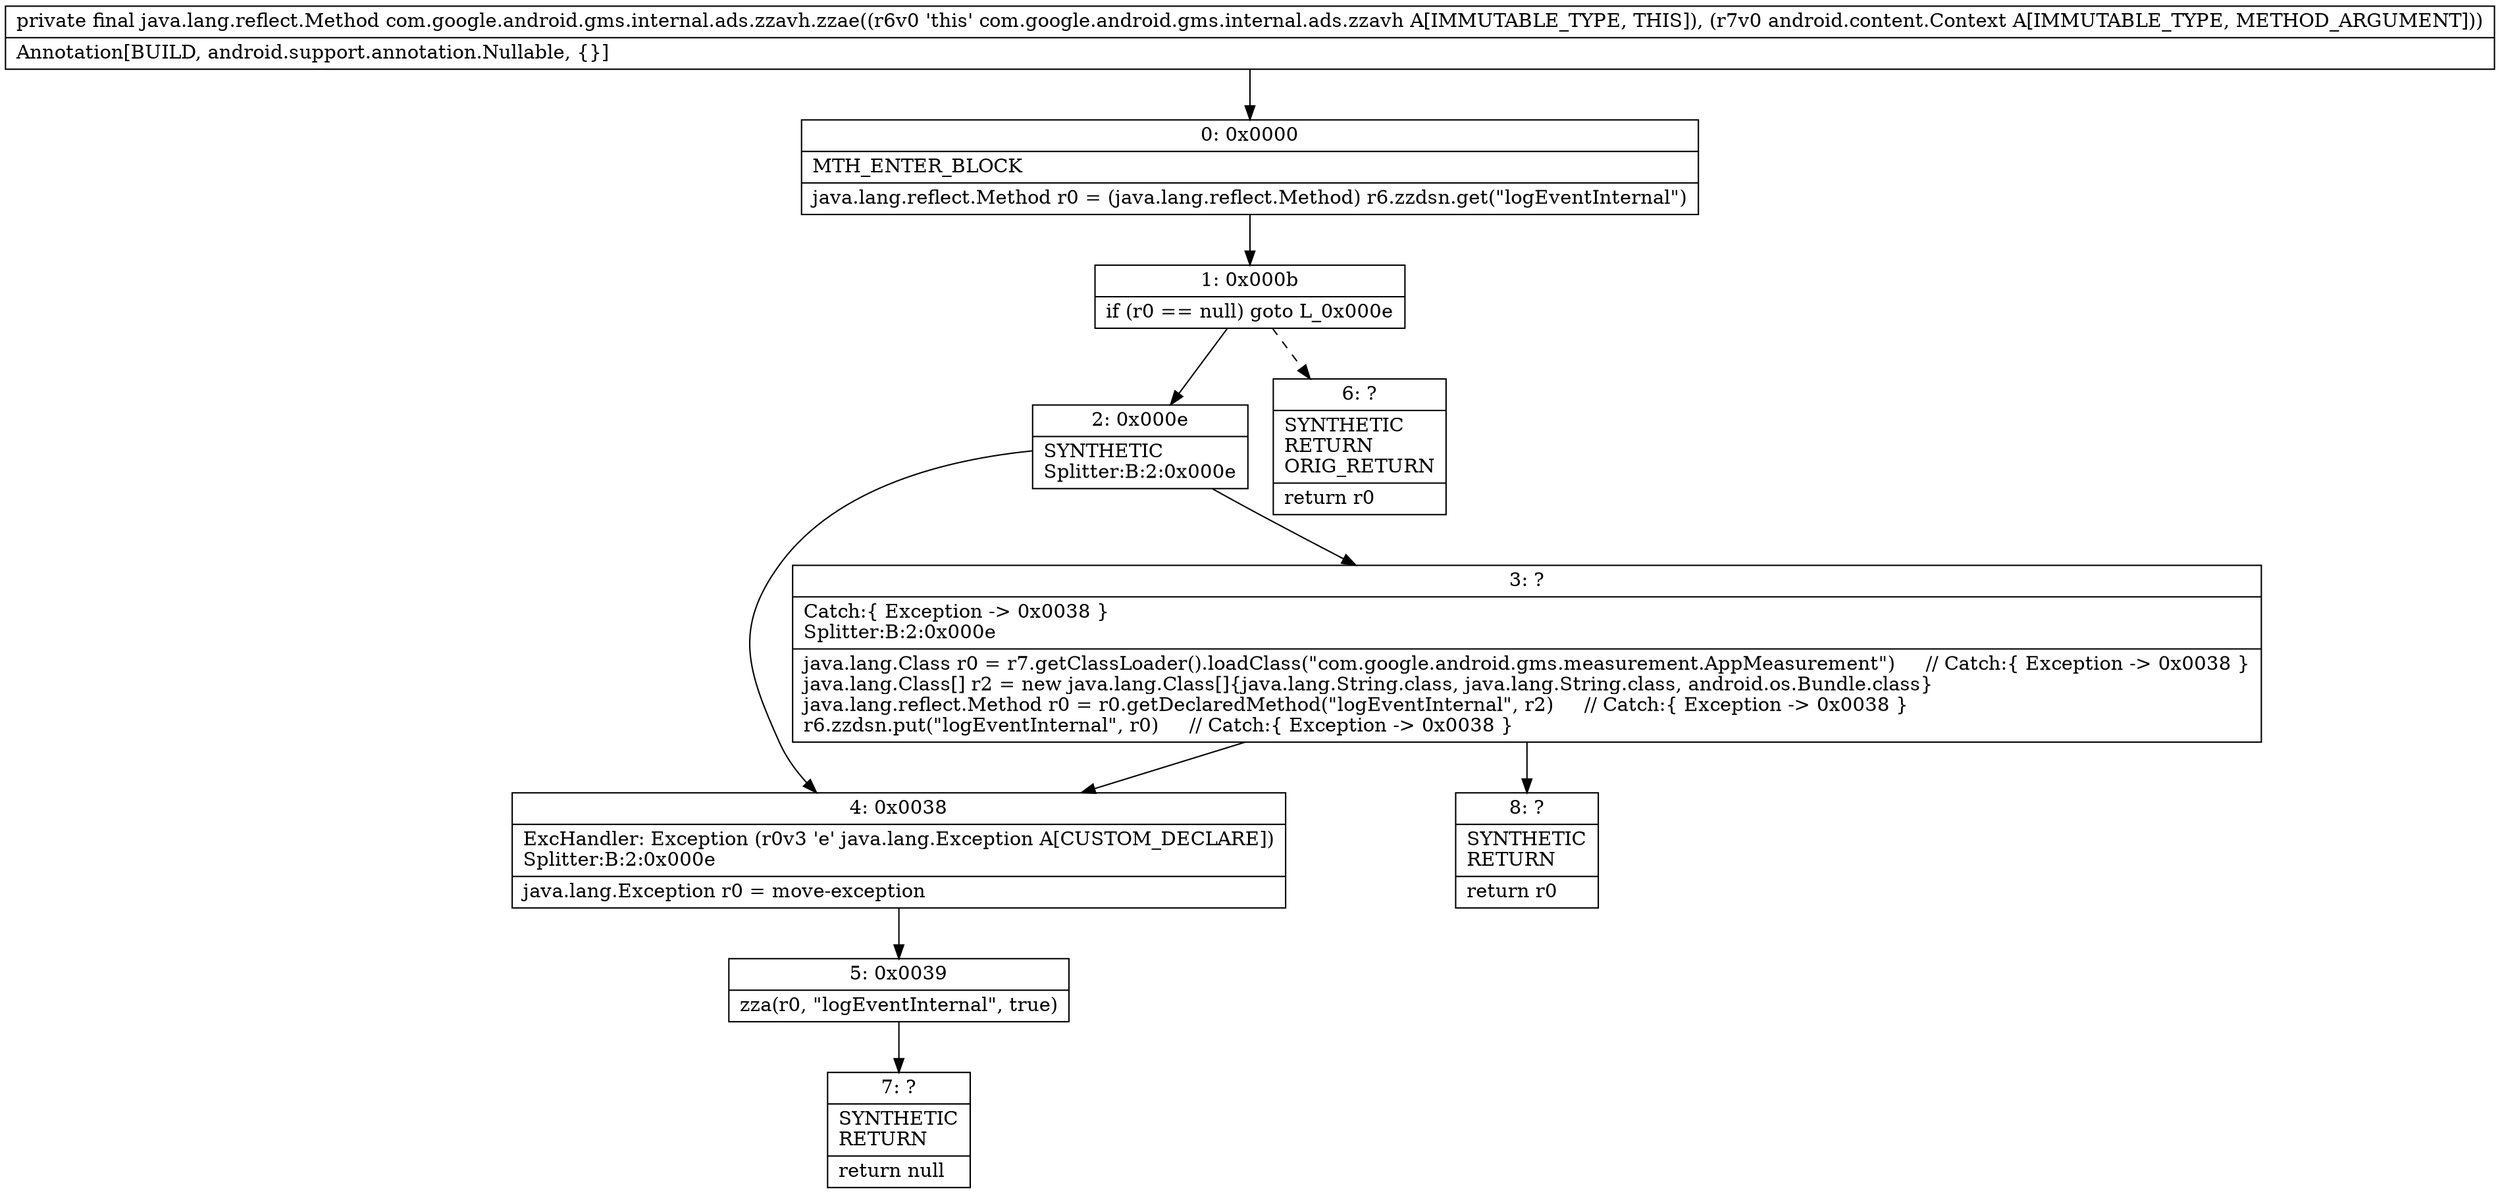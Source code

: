 digraph "CFG forcom.google.android.gms.internal.ads.zzavh.zzae(Landroid\/content\/Context;)Ljava\/lang\/reflect\/Method;" {
Node_0 [shape=record,label="{0\:\ 0x0000|MTH_ENTER_BLOCK\l|java.lang.reflect.Method r0 = (java.lang.reflect.Method) r6.zzdsn.get(\"logEventInternal\")\l}"];
Node_1 [shape=record,label="{1\:\ 0x000b|if (r0 == null) goto L_0x000e\l}"];
Node_2 [shape=record,label="{2\:\ 0x000e|SYNTHETIC\lSplitter:B:2:0x000e\l}"];
Node_3 [shape=record,label="{3\:\ ?|Catch:\{ Exception \-\> 0x0038 \}\lSplitter:B:2:0x000e\l|java.lang.Class r0 = r7.getClassLoader().loadClass(\"com.google.android.gms.measurement.AppMeasurement\")     \/\/ Catch:\{ Exception \-\> 0x0038 \}\ljava.lang.Class[] r2 = new java.lang.Class[]\{java.lang.String.class, java.lang.String.class, android.os.Bundle.class\}\ljava.lang.reflect.Method r0 = r0.getDeclaredMethod(\"logEventInternal\", r2)     \/\/ Catch:\{ Exception \-\> 0x0038 \}\lr6.zzdsn.put(\"logEventInternal\", r0)     \/\/ Catch:\{ Exception \-\> 0x0038 \}\l}"];
Node_4 [shape=record,label="{4\:\ 0x0038|ExcHandler: Exception (r0v3 'e' java.lang.Exception A[CUSTOM_DECLARE])\lSplitter:B:2:0x000e\l|java.lang.Exception r0 = move\-exception\l}"];
Node_5 [shape=record,label="{5\:\ 0x0039|zza(r0, \"logEventInternal\", true)\l}"];
Node_6 [shape=record,label="{6\:\ ?|SYNTHETIC\lRETURN\lORIG_RETURN\l|return r0\l}"];
Node_7 [shape=record,label="{7\:\ ?|SYNTHETIC\lRETURN\l|return null\l}"];
Node_8 [shape=record,label="{8\:\ ?|SYNTHETIC\lRETURN\l|return r0\l}"];
MethodNode[shape=record,label="{private final java.lang.reflect.Method com.google.android.gms.internal.ads.zzavh.zzae((r6v0 'this' com.google.android.gms.internal.ads.zzavh A[IMMUTABLE_TYPE, THIS]), (r7v0 android.content.Context A[IMMUTABLE_TYPE, METHOD_ARGUMENT]))  | Annotation[BUILD, android.support.annotation.Nullable, \{\}]\l}"];
MethodNode -> Node_0;
Node_0 -> Node_1;
Node_1 -> Node_2;
Node_1 -> Node_6[style=dashed];
Node_2 -> Node_3;
Node_2 -> Node_4;
Node_3 -> Node_4;
Node_3 -> Node_8;
Node_4 -> Node_5;
Node_5 -> Node_7;
}

